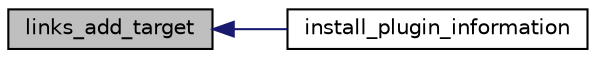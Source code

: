 digraph "links_add_target"
{
  edge [fontname="Helvetica",fontsize="10",labelfontname="Helvetica",labelfontsize="10"];
  node [fontname="Helvetica",fontsize="10",shape=record];
  rankdir="LR";
  Node1 [label="links_add_target",height=0.2,width=0.4,color="black", fillcolor="grey75", style="filled", fontcolor="black"];
  Node1 -> Node2 [dir="back",color="midnightblue",fontsize="10",style="solid",fontname="Helvetica"];
  Node2 [label="install_plugin_information",height=0.2,width=0.4,color="black", fillcolor="white", style="filled",URL="$includes_2plugin-install_8php.html#a57be7d873b953b0dbf97fcc9207f4491"];
}
